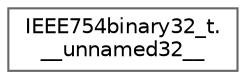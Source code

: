 digraph "Graphical Class Hierarchy"
{
 // LATEX_PDF_SIZE
  bgcolor="transparent";
  edge [fontname=Helvetica,fontsize=10,labelfontname=Helvetica,labelfontsize=10];
  node [fontname=Helvetica,fontsize=10,shape=box,height=0.2,width=0.4];
  rankdir="LR";
  Node0 [id="Node000000",label="IEEE754binary32_t.\l__unnamed32__",height=0.2,width=0.4,color="grey40", fillcolor="white", style="filled",URL="$db/d58/group___fractional_types.html#d1/db1/struct_i_e_e_e754binary32__t_8____unnamed32____",tooltip=" "];
}
